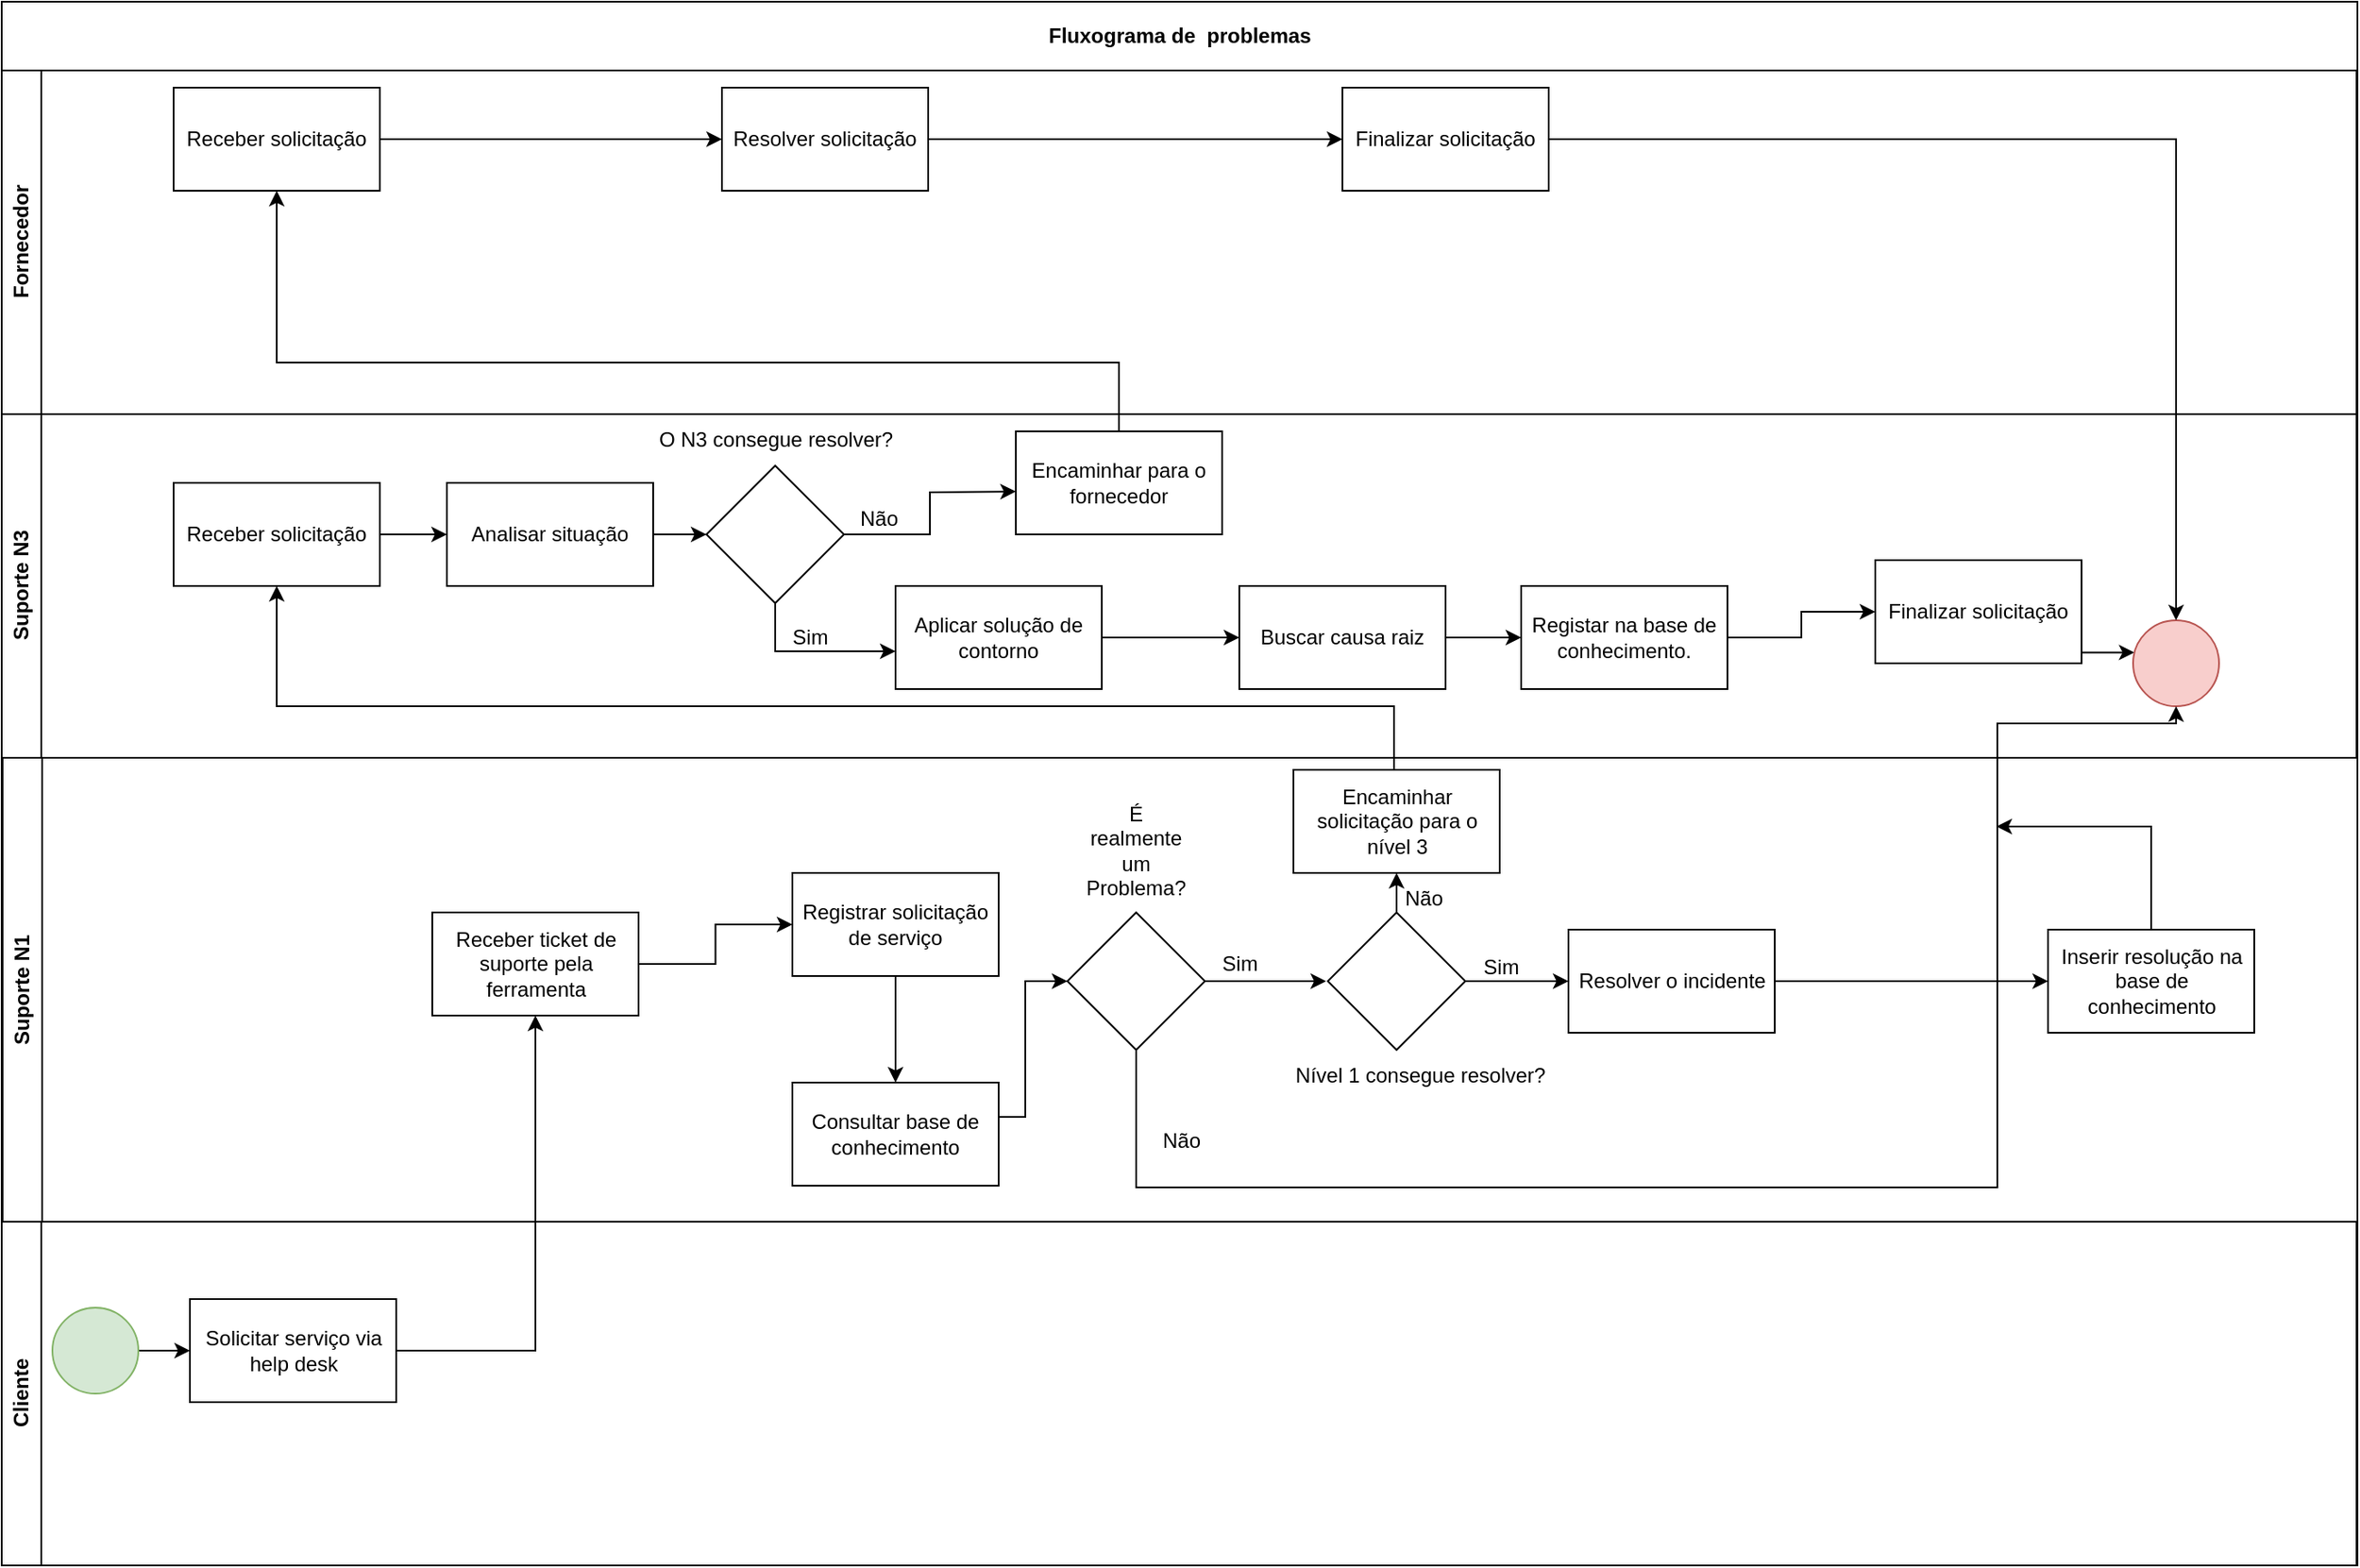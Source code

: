 <mxfile version="21.6.8" type="device">
  <diagram name="Página-1" id="_6nyS_gmHgbZPcV67bB7">
    <mxGraphModel dx="1552" dy="955" grid="1" gridSize="10" guides="1" tooltips="1" connect="1" arrows="1" fold="1" page="1" pageScale="1" pageWidth="1169" pageHeight="1654" math="0" shadow="0">
      <root>
        <mxCell id="0" />
        <mxCell id="1" parent="0" />
        <mxCell id="4VO9pOmTUZTED2HqAJUy-2" value="Fluxograma de&amp;nbsp; problemas" style="swimlane;whiteSpace=wrap;html=1;startSize=40;" vertex="1" parent="1">
          <mxGeometry x="750" y="30" width="1370.5" height="910" as="geometry" />
        </mxCell>
        <mxCell id="4VO9pOmTUZTED2HqAJUy-3" value="Suporte N3" style="swimlane;horizontal=0;whiteSpace=wrap;html=1;" vertex="1" parent="4VO9pOmTUZTED2HqAJUy-2">
          <mxGeometry y="240" width="1370" height="200" as="geometry" />
        </mxCell>
        <mxCell id="4VO9pOmTUZTED2HqAJUy-79" value="" style="edgeStyle=orthogonalEdgeStyle;rounded=0;orthogonalLoop=1;jettySize=auto;html=1;" edge="1" parent="4VO9pOmTUZTED2HqAJUy-3" source="4VO9pOmTUZTED2HqAJUy-4" target="4VO9pOmTUZTED2HqAJUy-20">
          <mxGeometry relative="1" as="geometry">
            <Array as="points">
              <mxPoint x="1250" y="125" />
              <mxPoint x="1250" y="125" />
            </Array>
          </mxGeometry>
        </mxCell>
        <mxCell id="4VO9pOmTUZTED2HqAJUy-4" value="Finalizar solicitação" style="rounded=0;whiteSpace=wrap;html=1;" vertex="1" parent="4VO9pOmTUZTED2HqAJUy-3">
          <mxGeometry x="1090" y="85" width="120" height="60" as="geometry" />
        </mxCell>
        <mxCell id="4VO9pOmTUZTED2HqAJUy-5" value="Receber solicitação" style="rounded=0;whiteSpace=wrap;html=1;" vertex="1" parent="4VO9pOmTUZTED2HqAJUy-3">
          <mxGeometry x="100" y="40" width="120" height="60" as="geometry" />
        </mxCell>
        <mxCell id="4VO9pOmTUZTED2HqAJUy-6" value="Analisar situação" style="whiteSpace=wrap;html=1;rounded=0;" vertex="1" parent="4VO9pOmTUZTED2HqAJUy-3">
          <mxGeometry x="259" y="40" width="120" height="60" as="geometry" />
        </mxCell>
        <mxCell id="4VO9pOmTUZTED2HqAJUy-7" value="" style="edgeStyle=orthogonalEdgeStyle;rounded=0;orthogonalLoop=1;jettySize=auto;html=1;" edge="1" parent="4VO9pOmTUZTED2HqAJUy-3" source="4VO9pOmTUZTED2HqAJUy-5" target="4VO9pOmTUZTED2HqAJUy-6">
          <mxGeometry relative="1" as="geometry" />
        </mxCell>
        <mxCell id="4VO9pOmTUZTED2HqAJUy-8" value="" style="edgeStyle=orthogonalEdgeStyle;rounded=0;orthogonalLoop=1;jettySize=auto;html=1;entryX=0.5;entryY=1;entryDx=0;entryDy=0;" edge="1" parent="4VO9pOmTUZTED2HqAJUy-3" source="4VO9pOmTUZTED2HqAJUy-9">
          <mxGeometry relative="1" as="geometry">
            <mxPoint x="590" y="45" as="targetPoint" />
          </mxGeometry>
        </mxCell>
        <mxCell id="4VO9pOmTUZTED2HqAJUy-9" value="" style="rhombus;whiteSpace=wrap;html=1;rounded=0;" vertex="1" parent="4VO9pOmTUZTED2HqAJUy-3">
          <mxGeometry x="410" y="30" width="80" height="80" as="geometry" />
        </mxCell>
        <mxCell id="4VO9pOmTUZTED2HqAJUy-10" value="" style="edgeStyle=orthogonalEdgeStyle;rounded=0;orthogonalLoop=1;jettySize=auto;html=1;" edge="1" parent="4VO9pOmTUZTED2HqAJUy-3" source="4VO9pOmTUZTED2HqAJUy-6" target="4VO9pOmTUZTED2HqAJUy-9">
          <mxGeometry relative="1" as="geometry" />
        </mxCell>
        <mxCell id="4VO9pOmTUZTED2HqAJUy-11" value="O N3 consegue resolver?" style="text;html=1;align=center;verticalAlign=middle;resizable=0;points=[];autosize=1;strokeColor=none;fillColor=none;" vertex="1" parent="4VO9pOmTUZTED2HqAJUy-3">
          <mxGeometry x="370" width="160" height="30" as="geometry" />
        </mxCell>
        <mxCell id="4VO9pOmTUZTED2HqAJUy-12" value="Aplicar solução de contorno" style="whiteSpace=wrap;html=1;rounded=0;" vertex="1" parent="4VO9pOmTUZTED2HqAJUy-3">
          <mxGeometry x="520" y="100" width="120" height="60" as="geometry" />
        </mxCell>
        <mxCell id="4VO9pOmTUZTED2HqAJUy-13" value="" style="edgeStyle=orthogonalEdgeStyle;rounded=0;orthogonalLoop=1;jettySize=auto;html=1;" edge="1" parent="4VO9pOmTUZTED2HqAJUy-3" source="4VO9pOmTUZTED2HqAJUy-9" target="4VO9pOmTUZTED2HqAJUy-12">
          <mxGeometry relative="1" as="geometry">
            <Array as="points">
              <mxPoint x="450" y="138" />
            </Array>
          </mxGeometry>
        </mxCell>
        <mxCell id="4VO9pOmTUZTED2HqAJUy-14" value="Sim" style="text;html=1;align=center;verticalAlign=middle;resizable=0;points=[];autosize=1;strokeColor=none;fillColor=none;" vertex="1" parent="4VO9pOmTUZTED2HqAJUy-3">
          <mxGeometry x="450" y="115" width="40" height="30" as="geometry" />
        </mxCell>
        <mxCell id="4VO9pOmTUZTED2HqAJUy-82" value="" style="edgeStyle=orthogonalEdgeStyle;rounded=0;orthogonalLoop=1;jettySize=auto;html=1;" edge="1" parent="4VO9pOmTUZTED2HqAJUy-3" source="4VO9pOmTUZTED2HqAJUy-16" target="4VO9pOmTUZTED2HqAJUy-81">
          <mxGeometry relative="1" as="geometry" />
        </mxCell>
        <mxCell id="4VO9pOmTUZTED2HqAJUy-16" value="Buscar causa raiz" style="whiteSpace=wrap;html=1;rounded=0;" vertex="1" parent="4VO9pOmTUZTED2HqAJUy-3">
          <mxGeometry x="720" y="100" width="120" height="60" as="geometry" />
        </mxCell>
        <mxCell id="4VO9pOmTUZTED2HqAJUy-17" value="" style="edgeStyle=orthogonalEdgeStyle;rounded=0;orthogonalLoop=1;jettySize=auto;html=1;" edge="1" parent="4VO9pOmTUZTED2HqAJUy-3" source="4VO9pOmTUZTED2HqAJUy-12" target="4VO9pOmTUZTED2HqAJUy-16">
          <mxGeometry relative="1" as="geometry" />
        </mxCell>
        <mxCell id="4VO9pOmTUZTED2HqAJUy-18" value="Não&lt;br&gt;" style="text;html=1;align=center;verticalAlign=middle;resizable=0;points=[];autosize=1;strokeColor=none;fillColor=none;" vertex="1" parent="4VO9pOmTUZTED2HqAJUy-3">
          <mxGeometry x="485" y="46" width="50" height="30" as="geometry" />
        </mxCell>
        <mxCell id="4VO9pOmTUZTED2HqAJUy-19" value="Encaminhar para o fornecedor" style="rounded=0;whiteSpace=wrap;html=1;" vertex="1" parent="4VO9pOmTUZTED2HqAJUy-3">
          <mxGeometry x="590" y="10" width="120" height="60" as="geometry" />
        </mxCell>
        <mxCell id="4VO9pOmTUZTED2HqAJUy-20" value="" style="ellipse;whiteSpace=wrap;html=1;aspect=fixed;fillColor=#f8cecc;strokeColor=#b85450;" vertex="1" parent="4VO9pOmTUZTED2HqAJUy-3">
          <mxGeometry x="1240" y="120" width="50" height="50" as="geometry" />
        </mxCell>
        <mxCell id="4VO9pOmTUZTED2HqAJUy-83" style="edgeStyle=orthogonalEdgeStyle;rounded=0;orthogonalLoop=1;jettySize=auto;html=1;" edge="1" parent="4VO9pOmTUZTED2HqAJUy-3" source="4VO9pOmTUZTED2HqAJUy-81" target="4VO9pOmTUZTED2HqAJUy-4">
          <mxGeometry relative="1" as="geometry" />
        </mxCell>
        <mxCell id="4VO9pOmTUZTED2HqAJUy-81" value="Registar na base de conhecimento." style="whiteSpace=wrap;html=1;rounded=0;" vertex="1" parent="4VO9pOmTUZTED2HqAJUy-3">
          <mxGeometry x="884" y="100" width="120" height="60" as="geometry" />
        </mxCell>
        <mxCell id="4VO9pOmTUZTED2HqAJUy-22" value="Fornecedor" style="swimlane;horizontal=0;whiteSpace=wrap;html=1;" vertex="1" parent="4VO9pOmTUZTED2HqAJUy-2">
          <mxGeometry y="40" width="1370" height="200" as="geometry" />
        </mxCell>
        <mxCell id="4VO9pOmTUZTED2HqAJUy-23" value="" style="edgeStyle=orthogonalEdgeStyle;rounded=0;orthogonalLoop=1;jettySize=auto;html=1;" edge="1" parent="4VO9pOmTUZTED2HqAJUy-22" source="4VO9pOmTUZTED2HqAJUy-24" target="4VO9pOmTUZTED2HqAJUy-25">
          <mxGeometry relative="1" as="geometry" />
        </mxCell>
        <mxCell id="4VO9pOmTUZTED2HqAJUy-24" value="Receber solicitação" style="rounded=0;whiteSpace=wrap;html=1;" vertex="1" parent="4VO9pOmTUZTED2HqAJUy-22">
          <mxGeometry x="100" y="10" width="120" height="60" as="geometry" />
        </mxCell>
        <mxCell id="4VO9pOmTUZTED2HqAJUy-25" value="Resolver solicitação" style="whiteSpace=wrap;html=1;rounded=0;" vertex="1" parent="4VO9pOmTUZTED2HqAJUy-22">
          <mxGeometry x="419" y="10" width="120" height="60" as="geometry" />
        </mxCell>
        <mxCell id="4VO9pOmTUZTED2HqAJUy-26" value="Finalizar solicitação" style="rounded=0;whiteSpace=wrap;html=1;" vertex="1" parent="4VO9pOmTUZTED2HqAJUy-22">
          <mxGeometry x="780" y="10" width="120" height="60" as="geometry" />
        </mxCell>
        <mxCell id="4VO9pOmTUZTED2HqAJUy-27" value="&lt;div style=&quot;text-align: justify;&quot;&gt;Suporte N1&lt;/div&gt;" style="swimlane;horizontal=0;whiteSpace=wrap;html=1;" vertex="1" parent="4VO9pOmTUZTED2HqAJUy-2">
          <mxGeometry x="0.5" y="440" width="1370" height="270" as="geometry" />
        </mxCell>
        <mxCell id="4VO9pOmTUZTED2HqAJUy-28" value="" style="edgeStyle=orthogonalEdgeStyle;rounded=0;orthogonalLoop=1;jettySize=auto;html=1;" edge="1" parent="4VO9pOmTUZTED2HqAJUy-27" source="4VO9pOmTUZTED2HqAJUy-29" target="4VO9pOmTUZTED2HqAJUy-31">
          <mxGeometry relative="1" as="geometry" />
        </mxCell>
        <mxCell id="4VO9pOmTUZTED2HqAJUy-29" value="Receber ticket de suporte pela ferramenta" style="whiteSpace=wrap;html=1;rounded=0;" vertex="1" parent="4VO9pOmTUZTED2HqAJUy-27">
          <mxGeometry x="250" y="90" width="120" height="60" as="geometry" />
        </mxCell>
        <mxCell id="4VO9pOmTUZTED2HqAJUy-30" value="" style="edgeStyle=orthogonalEdgeStyle;rounded=0;orthogonalLoop=1;jettySize=auto;html=1;" edge="1" parent="4VO9pOmTUZTED2HqAJUy-27" source="4VO9pOmTUZTED2HqAJUy-31" target="4VO9pOmTUZTED2HqAJUy-33">
          <mxGeometry relative="1" as="geometry" />
        </mxCell>
        <mxCell id="4VO9pOmTUZTED2HqAJUy-31" value="Registrar solicitação de serviço" style="whiteSpace=wrap;html=1;rounded=0;" vertex="1" parent="4VO9pOmTUZTED2HqAJUy-27">
          <mxGeometry x="459.5" y="67" width="120" height="60" as="geometry" />
        </mxCell>
        <mxCell id="4VO9pOmTUZTED2HqAJUy-32" value="" style="edgeStyle=orthogonalEdgeStyle;rounded=0;orthogonalLoop=1;jettySize=auto;html=1;entryX=0;entryY=0.5;entryDx=0;entryDy=0;" edge="1" parent="4VO9pOmTUZTED2HqAJUy-27" target="4VO9pOmTUZTED2HqAJUy-35">
          <mxGeometry relative="1" as="geometry">
            <mxPoint x="580" y="209" as="sourcePoint" />
            <mxPoint x="649.974" y="139.974" as="targetPoint" />
            <Array as="points">
              <mxPoint x="570" y="209" />
              <mxPoint x="595" y="209" />
              <mxPoint x="595" y="130" />
            </Array>
          </mxGeometry>
        </mxCell>
        <mxCell id="4VO9pOmTUZTED2HqAJUy-33" value="Consultar base de conhecimento" style="whiteSpace=wrap;html=1;rounded=0;" vertex="1" parent="4VO9pOmTUZTED2HqAJUy-27">
          <mxGeometry x="459.5" y="189" width="120" height="60" as="geometry" />
        </mxCell>
        <mxCell id="4VO9pOmTUZTED2HqAJUy-34" value="" style="edgeStyle=orthogonalEdgeStyle;rounded=0;orthogonalLoop=1;jettySize=auto;html=1;" edge="1" parent="4VO9pOmTUZTED2HqAJUy-27" source="4VO9pOmTUZTED2HqAJUy-35">
          <mxGeometry relative="1" as="geometry">
            <mxPoint x="770" y="130" as="targetPoint" />
          </mxGeometry>
        </mxCell>
        <mxCell id="4VO9pOmTUZTED2HqAJUy-35" value="" style="rhombus;whiteSpace=wrap;html=1;rounded=0;" vertex="1" parent="4VO9pOmTUZTED2HqAJUy-27">
          <mxGeometry x="619.5" y="90" width="80" height="80" as="geometry" />
        </mxCell>
        <mxCell id="4VO9pOmTUZTED2HqAJUy-36" value="É realmente um Problema?" style="text;html=1;strokeColor=none;fillColor=none;align=center;verticalAlign=middle;whiteSpace=wrap;rounded=0;" vertex="1" parent="4VO9pOmTUZTED2HqAJUy-27">
          <mxGeometry x="629.5" y="37" width="60" height="33" as="geometry" />
        </mxCell>
        <mxCell id="4VO9pOmTUZTED2HqAJUy-37" value="" style="edgeStyle=orthogonalEdgeStyle;rounded=0;orthogonalLoop=1;jettySize=auto;html=1;" edge="1" parent="4VO9pOmTUZTED2HqAJUy-27" source="4VO9pOmTUZTED2HqAJUy-39" target="4VO9pOmTUZTED2HqAJUy-41">
          <mxGeometry relative="1" as="geometry" />
        </mxCell>
        <mxCell id="4VO9pOmTUZTED2HqAJUy-38" value="" style="edgeStyle=orthogonalEdgeStyle;rounded=0;orthogonalLoop=1;jettySize=auto;html=1;" edge="1" parent="4VO9pOmTUZTED2HqAJUy-27" source="4VO9pOmTUZTED2HqAJUy-39" target="4VO9pOmTUZTED2HqAJUy-45">
          <mxGeometry relative="1" as="geometry" />
        </mxCell>
        <mxCell id="4VO9pOmTUZTED2HqAJUy-39" value="" style="rhombus;whiteSpace=wrap;html=1;" vertex="1" parent="4VO9pOmTUZTED2HqAJUy-27">
          <mxGeometry x="771" y="90" width="80" height="80" as="geometry" />
        </mxCell>
        <mxCell id="4VO9pOmTUZTED2HqAJUy-40" value="Sim&lt;br&gt;" style="text;html=1;align=center;verticalAlign=middle;resizable=0;points=[];autosize=1;strokeColor=none;fillColor=none;" vertex="1" parent="4VO9pOmTUZTED2HqAJUy-27">
          <mxGeometry x="699.5" y="105" width="40" height="30" as="geometry" />
        </mxCell>
        <mxCell id="4VO9pOmTUZTED2HqAJUy-41" value="Encaminhar solicitação para o nível 3" style="whiteSpace=wrap;html=1;" vertex="1" parent="4VO9pOmTUZTED2HqAJUy-27">
          <mxGeometry x="751" y="7" width="120" height="60" as="geometry" />
        </mxCell>
        <mxCell id="4VO9pOmTUZTED2HqAJUy-42" value="Nível 1 consegue resolver?" style="text;html=1;align=center;verticalAlign=middle;resizable=0;points=[];autosize=1;strokeColor=none;fillColor=none;" vertex="1" parent="4VO9pOmTUZTED2HqAJUy-27">
          <mxGeometry x="739.5" y="170" width="170" height="30" as="geometry" />
        </mxCell>
        <mxCell id="4VO9pOmTUZTED2HqAJUy-43" value="Não&lt;br&gt;" style="text;html=1;align=center;verticalAlign=middle;resizable=0;points=[];autosize=1;strokeColor=none;fillColor=none;" vertex="1" parent="4VO9pOmTUZTED2HqAJUy-27">
          <mxGeometry x="801" y="67" width="50" height="30" as="geometry" />
        </mxCell>
        <mxCell id="4VO9pOmTUZTED2HqAJUy-44" value="" style="edgeStyle=orthogonalEdgeStyle;rounded=0;orthogonalLoop=1;jettySize=auto;html=1;" edge="1" parent="4VO9pOmTUZTED2HqAJUy-27" source="4VO9pOmTUZTED2HqAJUy-45" target="4VO9pOmTUZTED2HqAJUy-47">
          <mxGeometry relative="1" as="geometry" />
        </mxCell>
        <mxCell id="4VO9pOmTUZTED2HqAJUy-45" value="Resolver o incidente" style="whiteSpace=wrap;html=1;" vertex="1" parent="4VO9pOmTUZTED2HqAJUy-27">
          <mxGeometry x="911" y="100" width="120" height="60" as="geometry" />
        </mxCell>
        <mxCell id="4VO9pOmTUZTED2HqAJUy-46" style="edgeStyle=orthogonalEdgeStyle;rounded=0;orthogonalLoop=1;jettySize=auto;html=1;" edge="1" parent="4VO9pOmTUZTED2HqAJUy-27" source="4VO9pOmTUZTED2HqAJUy-47">
          <mxGeometry relative="1" as="geometry">
            <mxPoint x="1160" y="40" as="targetPoint" />
            <Array as="points">
              <mxPoint x="1250" y="40" />
            </Array>
          </mxGeometry>
        </mxCell>
        <mxCell id="4VO9pOmTUZTED2HqAJUy-47" value="Inserir resolução na base de conhecimento" style="whiteSpace=wrap;html=1;" vertex="1" parent="4VO9pOmTUZTED2HqAJUy-27">
          <mxGeometry x="1190" y="100" width="120" height="60" as="geometry" />
        </mxCell>
        <mxCell id="4VO9pOmTUZTED2HqAJUy-48" value="Sim&lt;br&gt;" style="text;html=1;align=center;verticalAlign=middle;resizable=0;points=[];autosize=1;strokeColor=none;fillColor=none;" vertex="1" parent="4VO9pOmTUZTED2HqAJUy-27">
          <mxGeometry x="851" y="107" width="40" height="30" as="geometry" />
        </mxCell>
        <mxCell id="4VO9pOmTUZTED2HqAJUy-49" value="Não&lt;br&gt;" style="text;html=1;align=center;verticalAlign=middle;resizable=0;points=[];autosize=1;strokeColor=none;fillColor=none;" vertex="1" parent="4VO9pOmTUZTED2HqAJUy-27">
          <mxGeometry x="660" y="208" width="50" height="30" as="geometry" />
        </mxCell>
        <mxCell id="4VO9pOmTUZTED2HqAJUy-68" value="Cliente" style="swimlane;horizontal=0;whiteSpace=wrap;html=1;" vertex="1" parent="4VO9pOmTUZTED2HqAJUy-2">
          <mxGeometry y="710" width="1370" height="200" as="geometry" />
        </mxCell>
        <mxCell id="4VO9pOmTUZTED2HqAJUy-69" value="" style="edgeStyle=orthogonalEdgeStyle;rounded=0;orthogonalLoop=1;jettySize=auto;html=1;" edge="1" parent="4VO9pOmTUZTED2HqAJUy-68" source="4VO9pOmTUZTED2HqAJUy-70" target="4VO9pOmTUZTED2HqAJUy-71">
          <mxGeometry relative="1" as="geometry" />
        </mxCell>
        <mxCell id="4VO9pOmTUZTED2HqAJUy-70" value="" style="ellipse;whiteSpace=wrap;html=1;aspect=fixed;fillColor=#d5e8d4;strokeColor=#82b366;" vertex="1" parent="4VO9pOmTUZTED2HqAJUy-68">
          <mxGeometry x="29.5" y="50" width="50" height="50" as="geometry" />
        </mxCell>
        <mxCell id="4VO9pOmTUZTED2HqAJUy-71" value="Solicitar serviço via help desk" style="rounded=0;whiteSpace=wrap;html=1;" vertex="1" parent="4VO9pOmTUZTED2HqAJUy-68">
          <mxGeometry x="109.5" y="45" width="120" height="60" as="geometry" />
        </mxCell>
        <mxCell id="4VO9pOmTUZTED2HqAJUy-72" value="" style="edgeStyle=orthogonalEdgeStyle;rounded=0;orthogonalLoop=1;jettySize=auto;html=1;" edge="1" parent="4VO9pOmTUZTED2HqAJUy-2" source="4VO9pOmTUZTED2HqAJUy-71" target="4VO9pOmTUZTED2HqAJUy-29">
          <mxGeometry relative="1" as="geometry" />
        </mxCell>
        <mxCell id="4VO9pOmTUZTED2HqAJUy-74" style="edgeStyle=orthogonalEdgeStyle;rounded=0;orthogonalLoop=1;jettySize=auto;html=1;entryX=0.5;entryY=1;entryDx=0;entryDy=0;" edge="1" parent="4VO9pOmTUZTED2HqAJUy-2" source="4VO9pOmTUZTED2HqAJUy-19" target="4VO9pOmTUZTED2HqAJUy-24">
          <mxGeometry relative="1" as="geometry">
            <Array as="points">
              <mxPoint x="650" y="210" />
              <mxPoint x="160" y="210" />
            </Array>
          </mxGeometry>
        </mxCell>
        <mxCell id="4VO9pOmTUZTED2HqAJUy-75" value="" style="edgeStyle=orthogonalEdgeStyle;rounded=0;orthogonalLoop=1;jettySize=auto;html=1;" edge="1" parent="4VO9pOmTUZTED2HqAJUy-2" source="4VO9pOmTUZTED2HqAJUy-25">
          <mxGeometry relative="1" as="geometry">
            <mxPoint x="780" y="80" as="targetPoint" />
          </mxGeometry>
        </mxCell>
        <mxCell id="4VO9pOmTUZTED2HqAJUy-77" style="edgeStyle=orthogonalEdgeStyle;rounded=0;orthogonalLoop=1;jettySize=auto;html=1;entryX=0.5;entryY=0;entryDx=0;entryDy=0;" edge="1" parent="4VO9pOmTUZTED2HqAJUy-2" source="4VO9pOmTUZTED2HqAJUy-26" target="4VO9pOmTUZTED2HqAJUy-20">
          <mxGeometry relative="1" as="geometry" />
        </mxCell>
        <mxCell id="4VO9pOmTUZTED2HqAJUy-66" value="" style="edgeStyle=orthogonalEdgeStyle;rounded=0;orthogonalLoop=1;jettySize=auto;html=1;entryX=0.5;entryY=1;entryDx=0;entryDy=0;exitX=0.5;exitY=1;exitDx=0;exitDy=0;" edge="1" parent="4VO9pOmTUZTED2HqAJUy-2" source="4VO9pOmTUZTED2HqAJUy-35" target="4VO9pOmTUZTED2HqAJUy-20">
          <mxGeometry relative="1" as="geometry">
            <mxPoint x="659" y="936.97" as="sourcePoint" />
            <mxPoint x="1160" y="610" as="targetPoint" />
            <Array as="points">
              <mxPoint x="660" y="690" />
              <mxPoint x="1161" y="690" />
              <mxPoint x="1161" y="420" />
              <mxPoint x="1265" y="420" />
            </Array>
          </mxGeometry>
        </mxCell>
        <mxCell id="4VO9pOmTUZTED2HqAJUy-80" style="edgeStyle=orthogonalEdgeStyle;rounded=0;orthogonalLoop=1;jettySize=auto;html=1;entryX=0.5;entryY=1;entryDx=0;entryDy=0;" edge="1" parent="4VO9pOmTUZTED2HqAJUy-2" source="4VO9pOmTUZTED2HqAJUy-41" target="4VO9pOmTUZTED2HqAJUy-5">
          <mxGeometry relative="1" as="geometry">
            <Array as="points">
              <mxPoint x="810" y="410" />
              <mxPoint x="160" y="410" />
            </Array>
          </mxGeometry>
        </mxCell>
      </root>
    </mxGraphModel>
  </diagram>
</mxfile>
